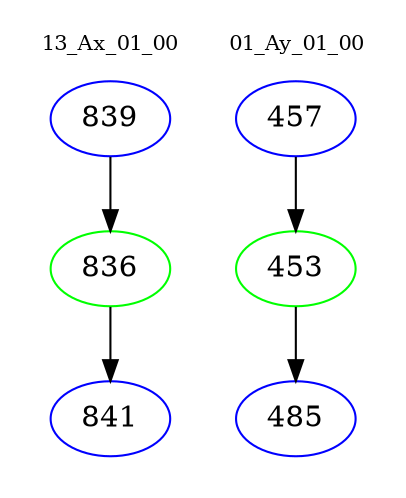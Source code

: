 digraph{
subgraph cluster_0 {
color = white
label = "13_Ax_01_00";
fontsize=10;
T0_839 [label="839", color="blue"]
T0_839 -> T0_836 [color="black"]
T0_836 [label="836", color="green"]
T0_836 -> T0_841 [color="black"]
T0_841 [label="841", color="blue"]
}
subgraph cluster_1 {
color = white
label = "01_Ay_01_00";
fontsize=10;
T1_457 [label="457", color="blue"]
T1_457 -> T1_453 [color="black"]
T1_453 [label="453", color="green"]
T1_453 -> T1_485 [color="black"]
T1_485 [label="485", color="blue"]
}
}
